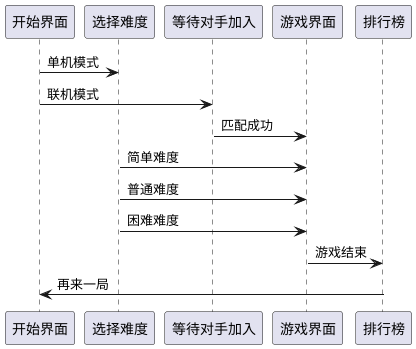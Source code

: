 
@startuml
'https://plantuml.com/sequence-diagram
skinparam defaultFontName 微软雅黑
开始界面 -> 选择难度: 单机模式
开始界面 -> 等待对手加入: 联机模式
等待对手加入 -> 游戏界面: 匹配成功
选择难度 -> 游戏界面: 简单难度
选择难度 -> 游戏界面: 普通难度
选择难度 -> 游戏界面: 困难难度
游戏界面 -> 排行榜: 游戏结束
排行榜 -> 开始界面: 再来一局
@enduml